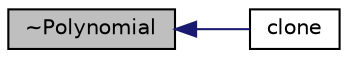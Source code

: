 digraph "~Polynomial"
{
  bgcolor="transparent";
  edge [fontname="Helvetica",fontsize="10",labelfontname="Helvetica",labelfontsize="10"];
  node [fontname="Helvetica",fontsize="10",shape=record];
  rankdir="LR";
  Node355 [label="~Polynomial",height=0.2,width=0.4,color="black", fillcolor="grey75", style="filled", fontcolor="black"];
  Node355 -> Node356 [dir="back",color="midnightblue",fontsize="10",style="solid",fontname="Helvetica"];
  Node356 [label="clone",height=0.2,width=0.4,color="black",URL="$a28817.html#aee74ffb7e6a61c2b696503c48618994a",tooltip="Construct and return a clone. "];
}
